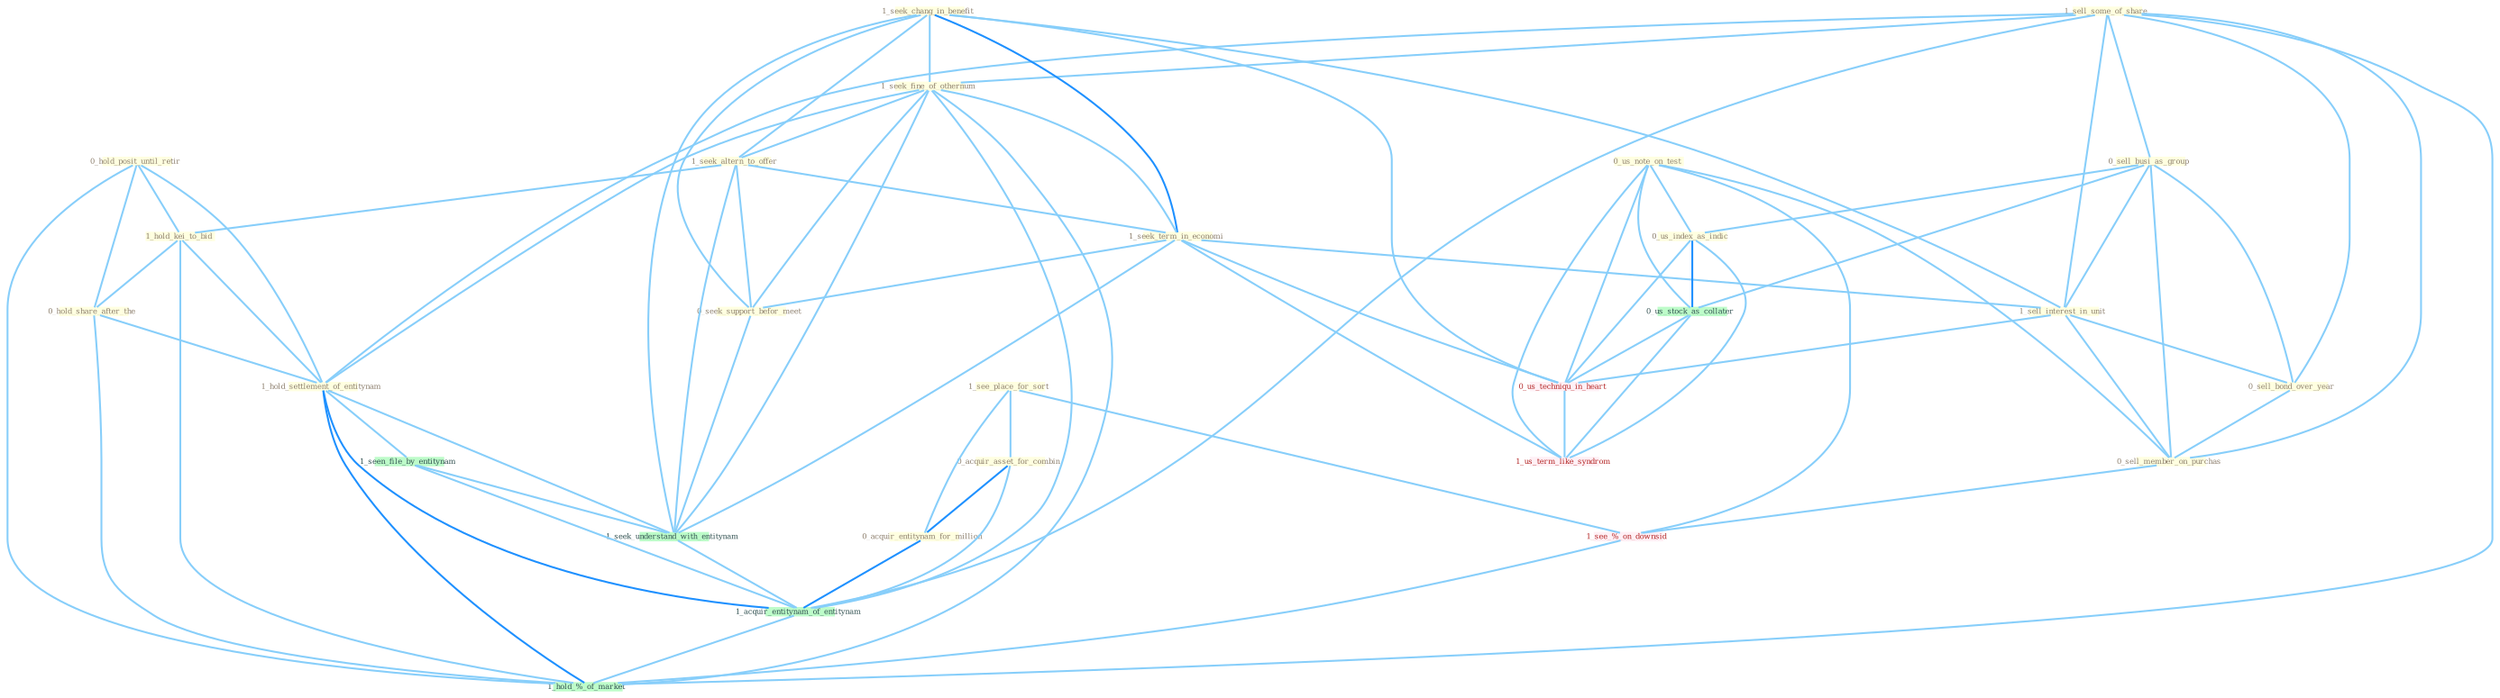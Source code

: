 Graph G{ 
    node
    [shape=polygon,style=filled,width=.5,height=.06,color="#BDFCC9",fixedsize=true,fontsize=4,
    fontcolor="#2f4f4f"];
    {node
    [color="#ffffe0", fontcolor="#8b7d6b"] "1_sell_some_of_share " "1_see_place_for_sort " "0_sell_busi_as_group " "1_seek_chang_in_benefit " "1_seek_fine_of_othernum " "0_us_note_on_test " "0_hold_posit_until_retir " "1_seek_altern_to_offer " "1_seek_term_in_economi " "1_hold_kei_to_bid " "1_sell_interest_in_unit " "0_us_index_as_indic " "0_sell_bond_over_year " "0_acquir_asset_for_combin " "0_hold_share_after_the " "0_sell_member_on_purchas " "0_seek_support_befor_meet " "1_hold_settlement_of_entitynam " "0_acquir_entitynam_for_million "}
{node [color="#fff0f5", fontcolor="#b22222"] "0_us_techniqu_in_heart " "1_see_%_on_downsid " "1_us_term_like_syndrom "}
edge [color="#B0E2FF"];

	"1_sell_some_of_share " -- "0_sell_busi_as_group " [w="1", color="#87cefa" ];
	"1_sell_some_of_share " -- "1_seek_fine_of_othernum " [w="1", color="#87cefa" ];
	"1_sell_some_of_share " -- "1_sell_interest_in_unit " [w="1", color="#87cefa" ];
	"1_sell_some_of_share " -- "0_sell_bond_over_year " [w="1", color="#87cefa" ];
	"1_sell_some_of_share " -- "0_sell_member_on_purchas " [w="1", color="#87cefa" ];
	"1_sell_some_of_share " -- "1_hold_settlement_of_entitynam " [w="1", color="#87cefa" ];
	"1_sell_some_of_share " -- "1_acquir_entitynam_of_entitynam " [w="1", color="#87cefa" ];
	"1_sell_some_of_share " -- "1_hold_%_of_market " [w="1", color="#87cefa" ];
	"1_see_place_for_sort " -- "0_acquir_asset_for_combin " [w="1", color="#87cefa" ];
	"1_see_place_for_sort " -- "0_acquir_entitynam_for_million " [w="1", color="#87cefa" ];
	"1_see_place_for_sort " -- "1_see_%_on_downsid " [w="1", color="#87cefa" ];
	"0_sell_busi_as_group " -- "1_sell_interest_in_unit " [w="1", color="#87cefa" ];
	"0_sell_busi_as_group " -- "0_us_index_as_indic " [w="1", color="#87cefa" ];
	"0_sell_busi_as_group " -- "0_sell_bond_over_year " [w="1", color="#87cefa" ];
	"0_sell_busi_as_group " -- "0_sell_member_on_purchas " [w="1", color="#87cefa" ];
	"0_sell_busi_as_group " -- "0_us_stock_as_collater " [w="1", color="#87cefa" ];
	"1_seek_chang_in_benefit " -- "1_seek_fine_of_othernum " [w="1", color="#87cefa" ];
	"1_seek_chang_in_benefit " -- "1_seek_altern_to_offer " [w="1", color="#87cefa" ];
	"1_seek_chang_in_benefit " -- "1_seek_term_in_economi " [w="2", color="#1e90ff" , len=0.8];
	"1_seek_chang_in_benefit " -- "1_sell_interest_in_unit " [w="1", color="#87cefa" ];
	"1_seek_chang_in_benefit " -- "0_seek_support_befor_meet " [w="1", color="#87cefa" ];
	"1_seek_chang_in_benefit " -- "1_seek_understand_with_entitynam " [w="1", color="#87cefa" ];
	"1_seek_chang_in_benefit " -- "0_us_techniqu_in_heart " [w="1", color="#87cefa" ];
	"1_seek_fine_of_othernum " -- "1_seek_altern_to_offer " [w="1", color="#87cefa" ];
	"1_seek_fine_of_othernum " -- "1_seek_term_in_economi " [w="1", color="#87cefa" ];
	"1_seek_fine_of_othernum " -- "0_seek_support_befor_meet " [w="1", color="#87cefa" ];
	"1_seek_fine_of_othernum " -- "1_hold_settlement_of_entitynam " [w="1", color="#87cefa" ];
	"1_seek_fine_of_othernum " -- "1_seek_understand_with_entitynam " [w="1", color="#87cefa" ];
	"1_seek_fine_of_othernum " -- "1_acquir_entitynam_of_entitynam " [w="1", color="#87cefa" ];
	"1_seek_fine_of_othernum " -- "1_hold_%_of_market " [w="1", color="#87cefa" ];
	"0_us_note_on_test " -- "0_us_index_as_indic " [w="1", color="#87cefa" ];
	"0_us_note_on_test " -- "0_sell_member_on_purchas " [w="1", color="#87cefa" ];
	"0_us_note_on_test " -- "0_us_stock_as_collater " [w="1", color="#87cefa" ];
	"0_us_note_on_test " -- "0_us_techniqu_in_heart " [w="1", color="#87cefa" ];
	"0_us_note_on_test " -- "1_see_%_on_downsid " [w="1", color="#87cefa" ];
	"0_us_note_on_test " -- "1_us_term_like_syndrom " [w="1", color="#87cefa" ];
	"0_hold_posit_until_retir " -- "1_hold_kei_to_bid " [w="1", color="#87cefa" ];
	"0_hold_posit_until_retir " -- "0_hold_share_after_the " [w="1", color="#87cefa" ];
	"0_hold_posit_until_retir " -- "1_hold_settlement_of_entitynam " [w="1", color="#87cefa" ];
	"0_hold_posit_until_retir " -- "1_hold_%_of_market " [w="1", color="#87cefa" ];
	"1_seek_altern_to_offer " -- "1_seek_term_in_economi " [w="1", color="#87cefa" ];
	"1_seek_altern_to_offer " -- "1_hold_kei_to_bid " [w="1", color="#87cefa" ];
	"1_seek_altern_to_offer " -- "0_seek_support_befor_meet " [w="1", color="#87cefa" ];
	"1_seek_altern_to_offer " -- "1_seek_understand_with_entitynam " [w="1", color="#87cefa" ];
	"1_seek_term_in_economi " -- "1_sell_interest_in_unit " [w="1", color="#87cefa" ];
	"1_seek_term_in_economi " -- "0_seek_support_befor_meet " [w="1", color="#87cefa" ];
	"1_seek_term_in_economi " -- "1_seek_understand_with_entitynam " [w="1", color="#87cefa" ];
	"1_seek_term_in_economi " -- "0_us_techniqu_in_heart " [w="1", color="#87cefa" ];
	"1_seek_term_in_economi " -- "1_us_term_like_syndrom " [w="1", color="#87cefa" ];
	"1_hold_kei_to_bid " -- "0_hold_share_after_the " [w="1", color="#87cefa" ];
	"1_hold_kei_to_bid " -- "1_hold_settlement_of_entitynam " [w="1", color="#87cefa" ];
	"1_hold_kei_to_bid " -- "1_hold_%_of_market " [w="1", color="#87cefa" ];
	"1_sell_interest_in_unit " -- "0_sell_bond_over_year " [w="1", color="#87cefa" ];
	"1_sell_interest_in_unit " -- "0_sell_member_on_purchas " [w="1", color="#87cefa" ];
	"1_sell_interest_in_unit " -- "0_us_techniqu_in_heart " [w="1", color="#87cefa" ];
	"0_us_index_as_indic " -- "0_us_stock_as_collater " [w="2", color="#1e90ff" , len=0.8];
	"0_us_index_as_indic " -- "0_us_techniqu_in_heart " [w="1", color="#87cefa" ];
	"0_us_index_as_indic " -- "1_us_term_like_syndrom " [w="1", color="#87cefa" ];
	"0_sell_bond_over_year " -- "0_sell_member_on_purchas " [w="1", color="#87cefa" ];
	"0_acquir_asset_for_combin " -- "0_acquir_entitynam_for_million " [w="2", color="#1e90ff" , len=0.8];
	"0_acquir_asset_for_combin " -- "1_acquir_entitynam_of_entitynam " [w="1", color="#87cefa" ];
	"0_hold_share_after_the " -- "1_hold_settlement_of_entitynam " [w="1", color="#87cefa" ];
	"0_hold_share_after_the " -- "1_hold_%_of_market " [w="1", color="#87cefa" ];
	"0_sell_member_on_purchas " -- "1_see_%_on_downsid " [w="1", color="#87cefa" ];
	"0_seek_support_befor_meet " -- "1_seek_understand_with_entitynam " [w="1", color="#87cefa" ];
	"1_hold_settlement_of_entitynam " -- "1_seen_file_by_entitynam " [w="1", color="#87cefa" ];
	"1_hold_settlement_of_entitynam " -- "1_seek_understand_with_entitynam " [w="1", color="#87cefa" ];
	"1_hold_settlement_of_entitynam " -- "1_acquir_entitynam_of_entitynam " [w="2", color="#1e90ff" , len=0.8];
	"1_hold_settlement_of_entitynam " -- "1_hold_%_of_market " [w="2", color="#1e90ff" , len=0.8];
	"0_acquir_entitynam_for_million " -- "1_acquir_entitynam_of_entitynam " [w="2", color="#1e90ff" , len=0.8];
	"1_seen_file_by_entitynam " -- "1_seek_understand_with_entitynam " [w="1", color="#87cefa" ];
	"1_seen_file_by_entitynam " -- "1_acquir_entitynam_of_entitynam " [w="1", color="#87cefa" ];
	"0_us_stock_as_collater " -- "0_us_techniqu_in_heart " [w="1", color="#87cefa" ];
	"0_us_stock_as_collater " -- "1_us_term_like_syndrom " [w="1", color="#87cefa" ];
	"1_seek_understand_with_entitynam " -- "1_acquir_entitynam_of_entitynam " [w="1", color="#87cefa" ];
	"1_acquir_entitynam_of_entitynam " -- "1_hold_%_of_market " [w="1", color="#87cefa" ];
	"0_us_techniqu_in_heart " -- "1_us_term_like_syndrom " [w="1", color="#87cefa" ];
	"1_see_%_on_downsid " -- "1_hold_%_of_market " [w="1", color="#87cefa" ];
}